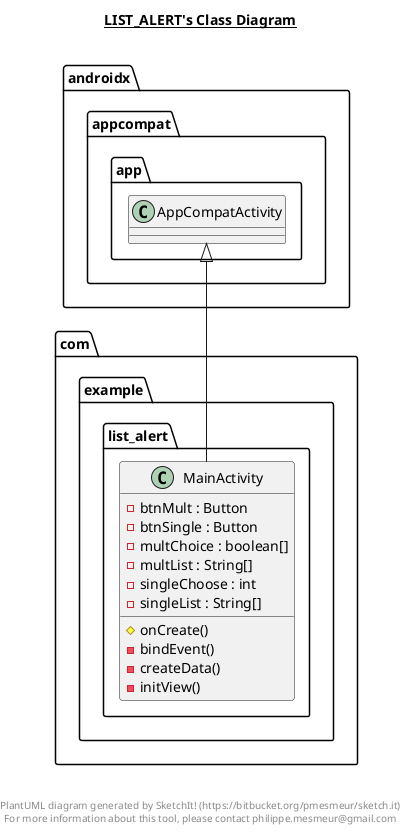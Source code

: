 @startuml

title __LIST_ALERT's Class Diagram__\n

  namespace com.example.list_alert {
    class com.example.list_alert.MainActivity {
        - btnMult : Button
        - btnSingle : Button
        - multChoice : boolean[]
        - multList : String[]
        - singleChoose : int
        - singleList : String[]
        # onCreate()
        - bindEvent()
        - createData()
        - initView()
    }
  }
  

  com.example.list_alert.MainActivity -up-|> androidx.appcompat.app.AppCompatActivity


right footer


PlantUML diagram generated by SketchIt! (https://bitbucket.org/pmesmeur/sketch.it)
For more information about this tool, please contact philippe.mesmeur@gmail.com
endfooter

@enduml
